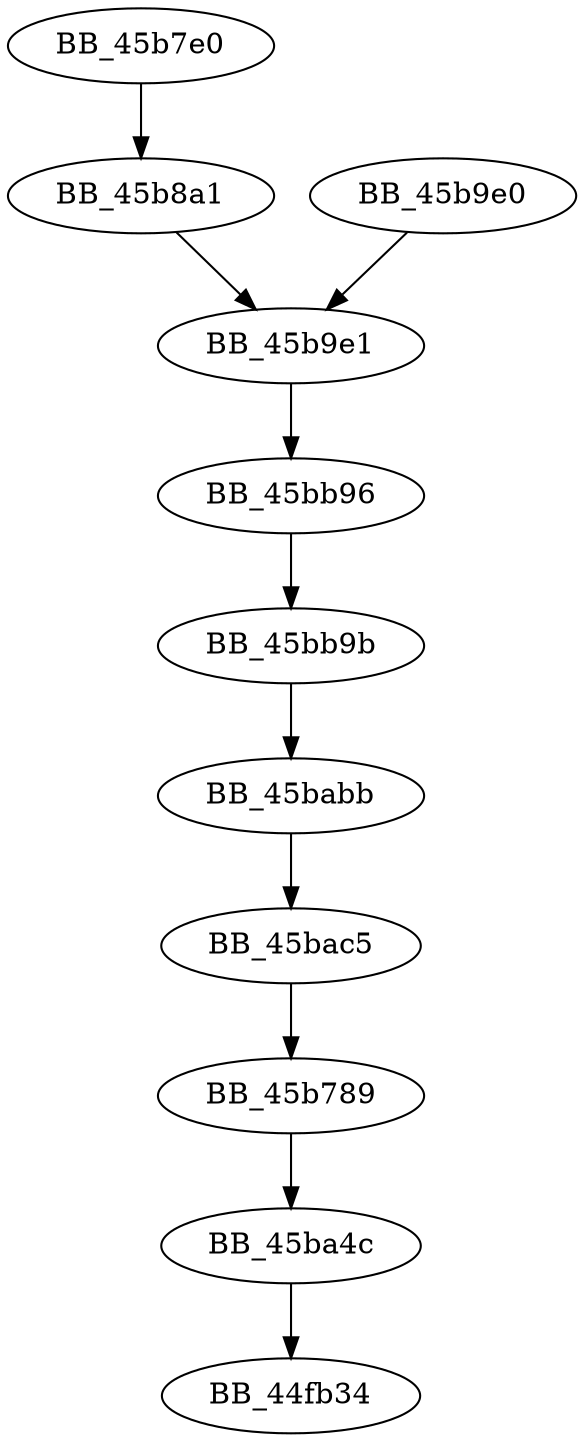 DiGraph sub_45B7E0{
BB_45b789->BB_45ba4c
BB_45b7e0->BB_45b8a1
BB_45b8a1->BB_45b9e1
BB_45b9e0->BB_45b9e1
BB_45b9e1->BB_45bb96
BB_45ba4c->BB_44fb34
BB_45babb->BB_45bac5
BB_45bac5->BB_45b789
BB_45bb96->BB_45bb9b
BB_45bb9b->BB_45babb
}
